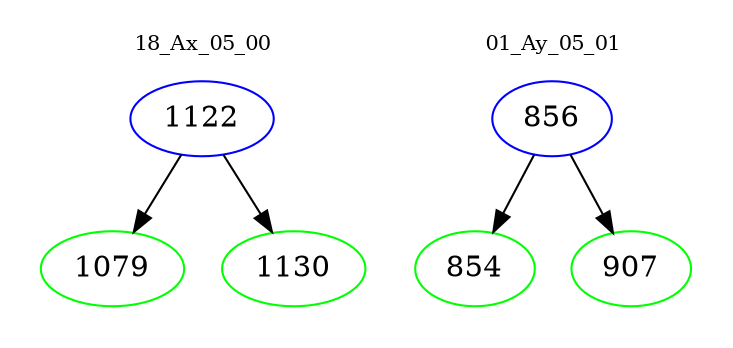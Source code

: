 digraph{
subgraph cluster_0 {
color = white
label = "18_Ax_05_00";
fontsize=10;
T0_1122 [label="1122", color="blue"]
T0_1122 -> T0_1079 [color="black"]
T0_1079 [label="1079", color="green"]
T0_1122 -> T0_1130 [color="black"]
T0_1130 [label="1130", color="green"]
}
subgraph cluster_1 {
color = white
label = "01_Ay_05_01";
fontsize=10;
T1_856 [label="856", color="blue"]
T1_856 -> T1_854 [color="black"]
T1_854 [label="854", color="green"]
T1_856 -> T1_907 [color="black"]
T1_907 [label="907", color="green"]
}
}
